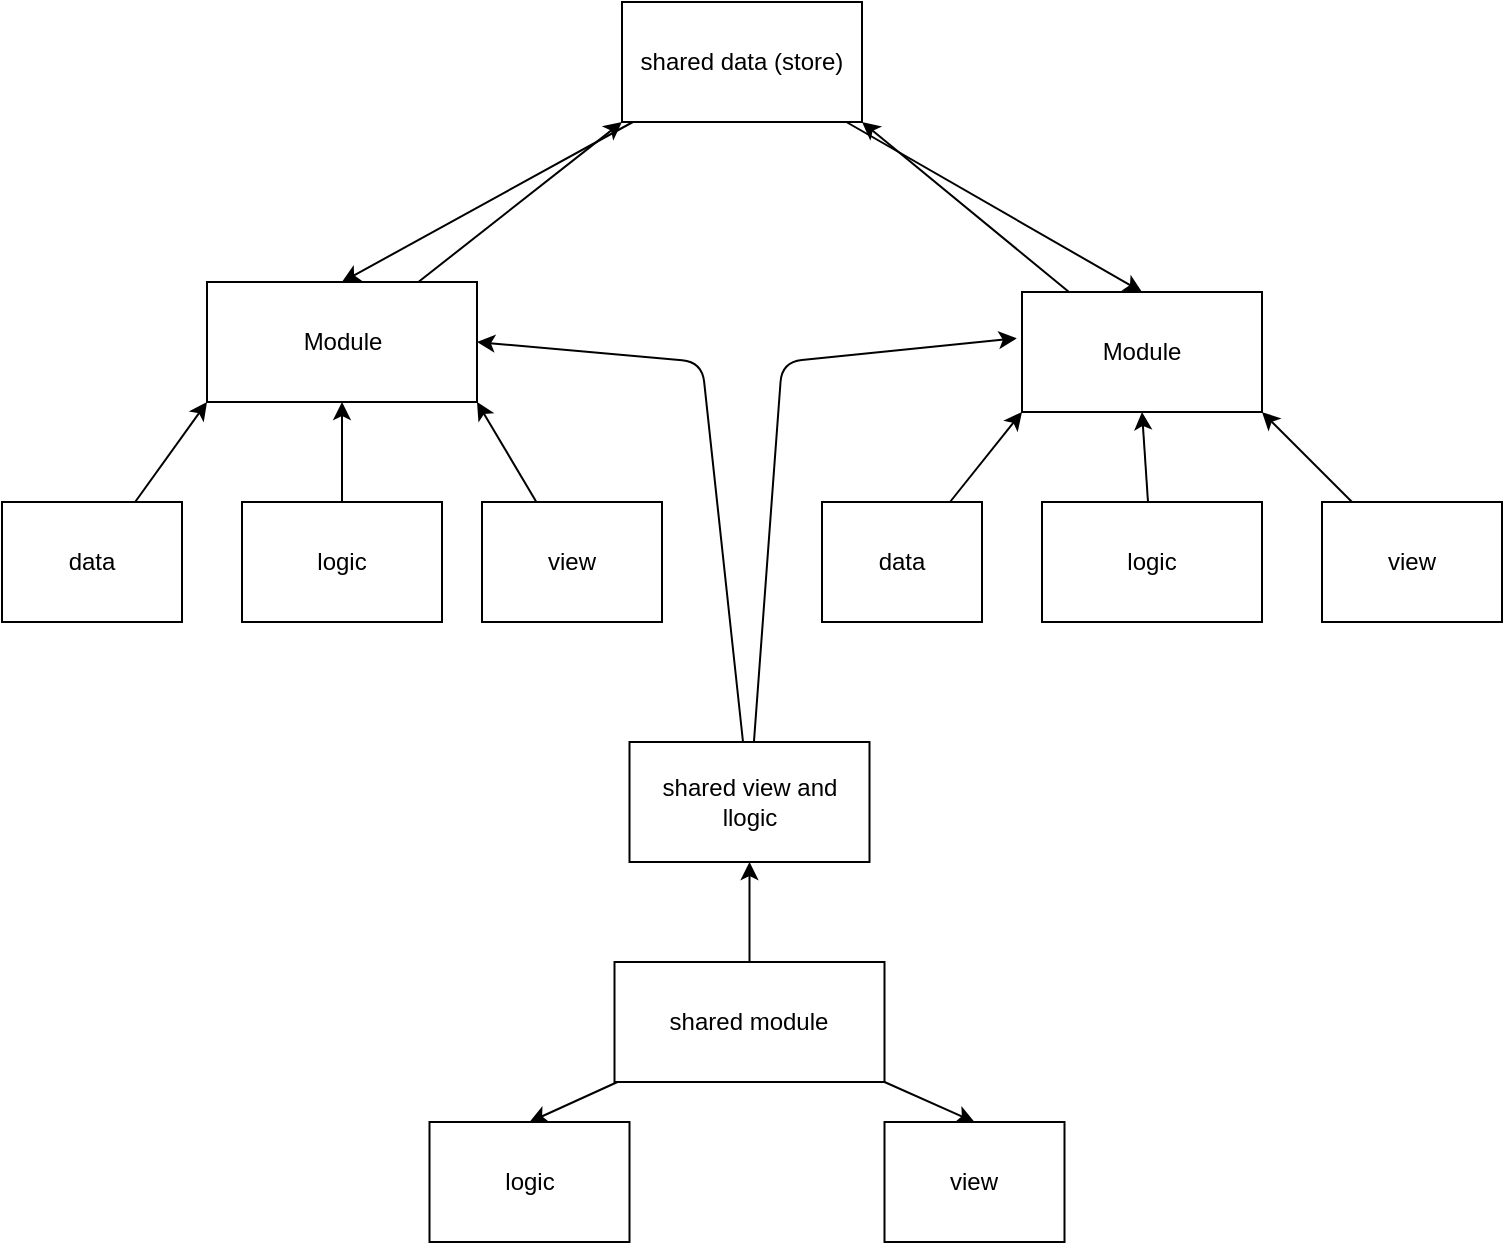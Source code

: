 <mxfile>
    <diagram id="0tTDRDUck03CTZkw1UsE" name="Page-1">
        <mxGraphModel dx="2363" dy="704" grid="1" gridSize="10" guides="1" tooltips="1" connect="1" arrows="1" fold="1" page="1" pageScale="1" pageWidth="827" pageHeight="1169" math="0" shadow="0">
            <root>
                <mxCell id="0"/>
                <mxCell id="1" parent="0"/>
                <mxCell id="41" style="edgeStyle=none;html=1;entryX=1;entryY=1;entryDx=0;entryDy=0;" edge="1" parent="1" source="20" target="38">
                    <mxGeometry relative="1" as="geometry"/>
                </mxCell>
                <mxCell id="20" value="Module" style="rounded=0;whiteSpace=wrap;html=1;" vertex="1" parent="1">
                    <mxGeometry x="440" y="145" width="120" height="60" as="geometry"/>
                </mxCell>
                <mxCell id="26" style="edgeStyle=none;html=1;entryX=0;entryY=1;entryDx=0;entryDy=0;" edge="1" parent="1" source="21" target="20">
                    <mxGeometry relative="1" as="geometry"/>
                </mxCell>
                <mxCell id="21" value="data" style="rounded=0;whiteSpace=wrap;html=1;" vertex="1" parent="1">
                    <mxGeometry x="340" y="250" width="80" height="60" as="geometry"/>
                </mxCell>
                <mxCell id="24" style="edgeStyle=none;html=1;entryX=0.5;entryY=1;entryDx=0;entryDy=0;" edge="1" parent="1" source="22" target="20">
                    <mxGeometry relative="1" as="geometry"/>
                </mxCell>
                <mxCell id="22" value="logic" style="rounded=0;whiteSpace=wrap;html=1;" vertex="1" parent="1">
                    <mxGeometry x="450" y="250" width="110" height="60" as="geometry"/>
                </mxCell>
                <mxCell id="25" style="edgeStyle=none;html=1;entryX=1;entryY=1;entryDx=0;entryDy=0;" edge="1" parent="1" source="23" target="20">
                    <mxGeometry relative="1" as="geometry"/>
                </mxCell>
                <mxCell id="23" value="view" style="rounded=0;whiteSpace=wrap;html=1;" vertex="1" parent="1">
                    <mxGeometry x="590" y="250" width="90" height="60" as="geometry"/>
                </mxCell>
                <mxCell id="39" style="edgeStyle=none;html=1;entryX=0;entryY=1;entryDx=0;entryDy=0;" edge="1" parent="1" source="27" target="38">
                    <mxGeometry relative="1" as="geometry"/>
                </mxCell>
                <mxCell id="27" value="Module" style="rounded=0;whiteSpace=wrap;html=1;" vertex="1" parent="1">
                    <mxGeometry x="32.5" y="140" width="135" height="60" as="geometry"/>
                </mxCell>
                <mxCell id="33" style="edgeStyle=none;html=1;entryX=0;entryY=1;entryDx=0;entryDy=0;" edge="1" parent="1" source="28" target="27">
                    <mxGeometry relative="1" as="geometry"/>
                </mxCell>
                <mxCell id="28" value="data" style="rounded=0;whiteSpace=wrap;html=1;" vertex="1" parent="1">
                    <mxGeometry x="-70" y="250" width="90" height="60" as="geometry"/>
                </mxCell>
                <mxCell id="36" style="edgeStyle=none;html=1;entryX=0.5;entryY=1;entryDx=0;entryDy=0;" edge="1" parent="1" source="29" target="27">
                    <mxGeometry relative="1" as="geometry"/>
                </mxCell>
                <mxCell id="29" value="logic" style="rounded=0;whiteSpace=wrap;html=1;" vertex="1" parent="1">
                    <mxGeometry x="50" y="250" width="100" height="60" as="geometry"/>
                </mxCell>
                <mxCell id="34" style="edgeStyle=none;html=1;entryX=1;entryY=1;entryDx=0;entryDy=0;" edge="1" parent="1" source="30" target="27">
                    <mxGeometry relative="1" as="geometry"/>
                </mxCell>
                <mxCell id="30" value="view" style="rounded=0;whiteSpace=wrap;html=1;" vertex="1" parent="1">
                    <mxGeometry x="170" y="250" width="90" height="60" as="geometry"/>
                </mxCell>
                <mxCell id="40" style="edgeStyle=none;html=1;entryX=0.5;entryY=0;entryDx=0;entryDy=0;" edge="1" parent="1" source="38" target="27">
                    <mxGeometry relative="1" as="geometry"/>
                </mxCell>
                <mxCell id="42" style="edgeStyle=none;html=1;entryX=0.5;entryY=0;entryDx=0;entryDy=0;" edge="1" parent="1" source="38" target="20">
                    <mxGeometry relative="1" as="geometry"/>
                </mxCell>
                <mxCell id="38" value="shared data (store)&lt;br&gt;" style="rounded=0;whiteSpace=wrap;html=1;" vertex="1" parent="1">
                    <mxGeometry x="240" width="120" height="60" as="geometry"/>
                </mxCell>
                <mxCell id="51" style="edgeStyle=none;html=1;entryX=1;entryY=0.5;entryDx=0;entryDy=0;" edge="1" parent="1" source="43" target="27">
                    <mxGeometry relative="1" as="geometry">
                        <Array as="points">
                            <mxPoint x="280" y="180"/>
                        </Array>
                    </mxGeometry>
                </mxCell>
                <mxCell id="52" style="edgeStyle=none;html=1;entryX=-0.022;entryY=0.386;entryDx=0;entryDy=0;entryPerimeter=0;" edge="1" parent="1" source="43" target="20">
                    <mxGeometry relative="1" as="geometry">
                        <Array as="points">
                            <mxPoint x="320" y="180"/>
                        </Array>
                    </mxGeometry>
                </mxCell>
                <mxCell id="43" value="shared view and llogic" style="rounded=0;whiteSpace=wrap;html=1;" vertex="1" parent="1">
                    <mxGeometry x="243.75" y="370" width="120" height="60" as="geometry"/>
                </mxCell>
                <mxCell id="47" style="edgeStyle=none;html=1;entryX=0.5;entryY=0;entryDx=0;entryDy=0;" edge="1" parent="1" source="44" target="45">
                    <mxGeometry relative="1" as="geometry"/>
                </mxCell>
                <mxCell id="48" style="edgeStyle=none;html=1;entryX=0.5;entryY=0;entryDx=0;entryDy=0;" edge="1" parent="1" source="44" target="46">
                    <mxGeometry relative="1" as="geometry"/>
                </mxCell>
                <mxCell id="50" style="edgeStyle=none;html=1;entryX=0.5;entryY=1;entryDx=0;entryDy=0;" edge="1" parent="1" source="44" target="43">
                    <mxGeometry relative="1" as="geometry"/>
                </mxCell>
                <mxCell id="44" value="shared module" style="rounded=0;whiteSpace=wrap;html=1;" vertex="1" parent="1">
                    <mxGeometry x="236.25" y="480" width="135" height="60" as="geometry"/>
                </mxCell>
                <mxCell id="45" value="logic" style="rounded=0;whiteSpace=wrap;html=1;" vertex="1" parent="1">
                    <mxGeometry x="143.75" y="560" width="100" height="60" as="geometry"/>
                </mxCell>
                <mxCell id="46" value="view" style="rounded=0;whiteSpace=wrap;html=1;" vertex="1" parent="1">
                    <mxGeometry x="371.25" y="560" width="90" height="60" as="geometry"/>
                </mxCell>
            </root>
        </mxGraphModel>
    </diagram>
</mxfile>